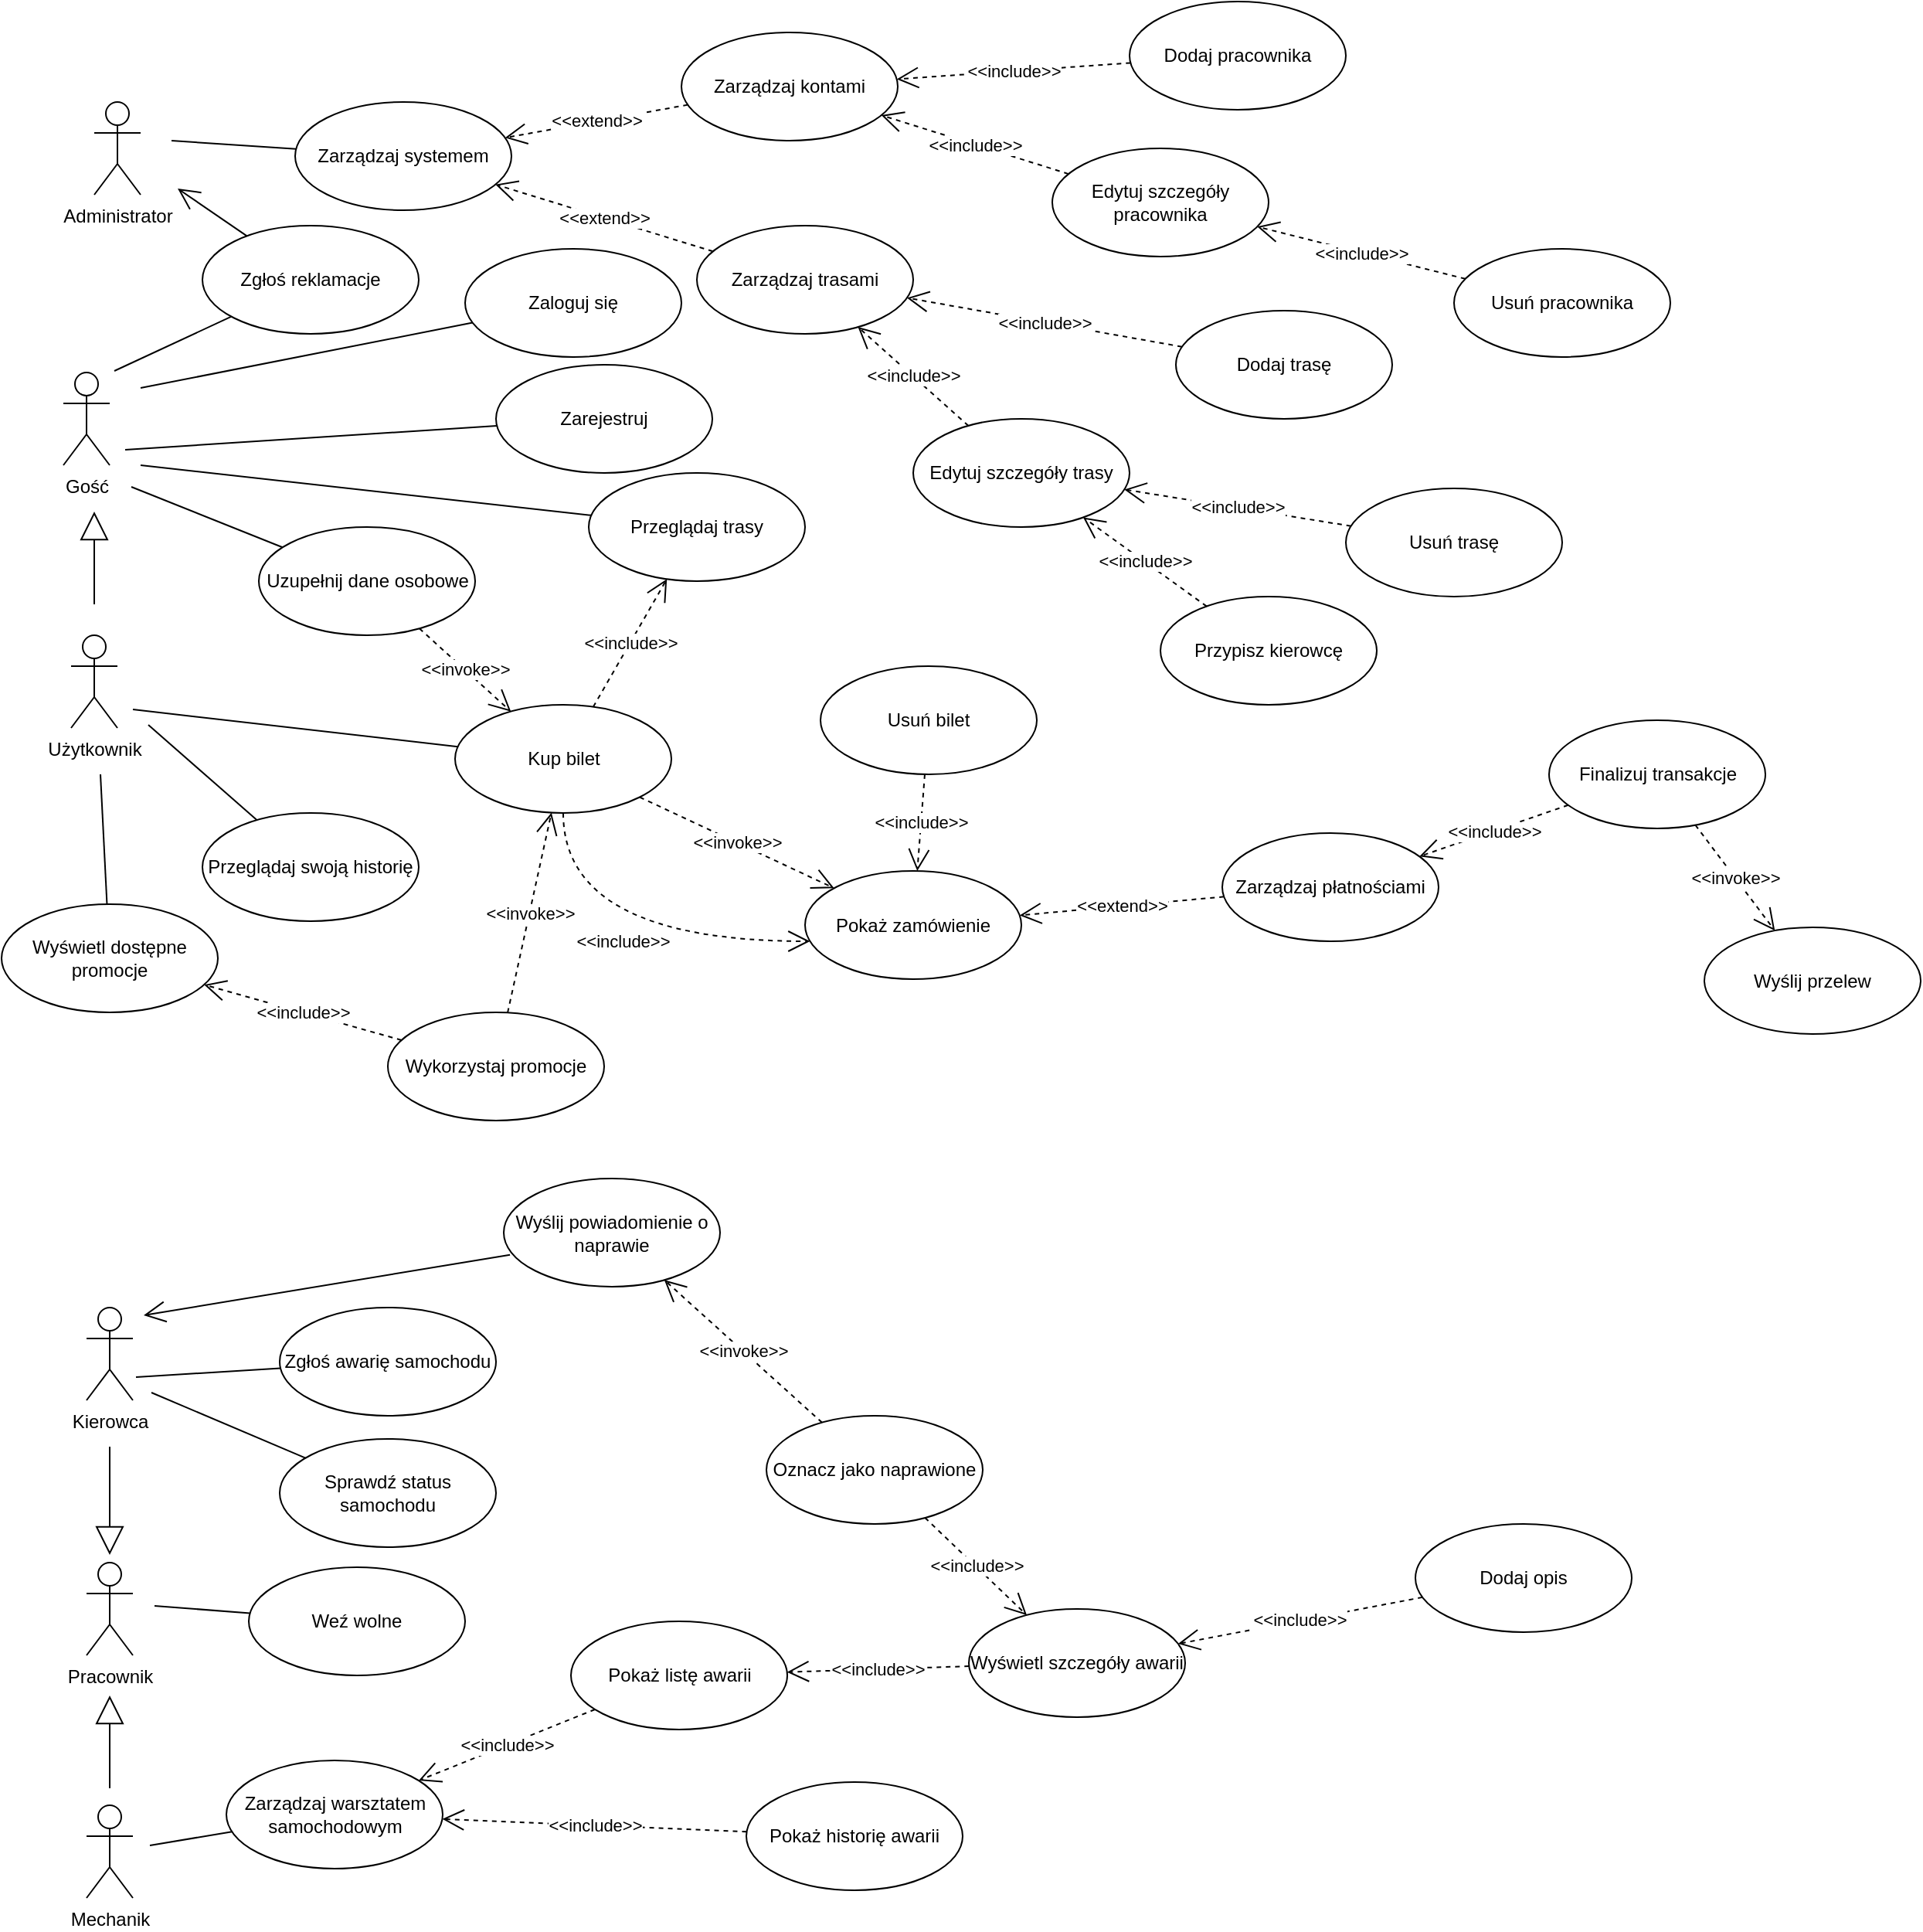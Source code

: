 <mxfile version="10.6.6" type="google"><diagram id="qSRB8l45dOFBIPg_8W_Q" name="Page-1"><mxGraphModel dx="1394" dy="782" grid="0" gridSize="10" guides="1" tooltips="1" connect="1" arrows="1" fold="1" page="1" pageScale="1" pageWidth="1654" pageHeight="2336" math="0" shadow="0"><root><mxCell id="0"/><mxCell id="1" parent="0"/><mxCell id="bXMK8xtjdUBvJK-PAkvn-1" value="Zaloguj się" style="ellipse;whiteSpace=wrap;html=1;" parent="1" vertex="1"><mxGeometry x="360" y="170" width="140" height="70" as="geometry"/></mxCell><mxCell id="bXMK8xtjdUBvJK-PAkvn-2" value="Kierowca" style="shape=umlActor;verticalLabelPosition=bottom;labelBackgroundColor=#ffffff;verticalAlign=top;html=1;" parent="1" vertex="1"><mxGeometry x="115" y="855" width="30" height="60" as="geometry"/></mxCell><mxCell id="bXMK8xtjdUBvJK-PAkvn-8" value="Administrator" style="shape=umlActor;verticalLabelPosition=bottom;labelBackgroundColor=#ffffff;verticalAlign=top;html=1;" parent="1" vertex="1"><mxGeometry x="120" y="75" width="30" height="60" as="geometry"/></mxCell><mxCell id="bXMK8xtjdUBvJK-PAkvn-9" value="Dodaj pracownika" style="ellipse;whiteSpace=wrap;html=1;" parent="1" vertex="1"><mxGeometry x="790" y="10" width="140" height="70" as="geometry"/></mxCell><mxCell id="bXMK8xtjdUBvJK-PAkvn-11" value="Użytkownik" style="shape=umlActor;verticalLabelPosition=bottom;labelBackgroundColor=#ffffff;verticalAlign=top;html=1;" parent="1" vertex="1"><mxGeometry x="105" y="420" width="30" height="60" as="geometry"/></mxCell><mxCell id="bXMK8xtjdUBvJK-PAkvn-17" value="Gość" style="shape=umlActor;verticalLabelPosition=bottom;labelBackgroundColor=#ffffff;verticalAlign=top;html=1;" parent="1" vertex="1"><mxGeometry x="100" y="250" width="30" height="60" as="geometry"/></mxCell><mxCell id="bXMK8xtjdUBvJK-PAkvn-23" value="Zarejestruj" style="ellipse;whiteSpace=wrap;html=1;" parent="1" vertex="1"><mxGeometry x="380" y="245" width="140" height="70" as="geometry"/></mxCell><mxCell id="bXMK8xtjdUBvJK-PAkvn-24" value="Zarządzaj systemem" style="ellipse;whiteSpace=wrap;html=1;" parent="1" vertex="1"><mxGeometry x="250" y="75" width="140" height="70" as="geometry"/></mxCell><mxCell id="bXMK8xtjdUBvJK-PAkvn-25" value="Zarządzaj kontami" style="ellipse;whiteSpace=wrap;html=1;" parent="1" vertex="1"><mxGeometry x="500" y="30" width="140" height="70" as="geometry"/></mxCell><mxCell id="bXMK8xtjdUBvJK-PAkvn-26" value="Zarządzaj trasami" style="ellipse;whiteSpace=wrap;html=1;" parent="1" vertex="1"><mxGeometry x="510" y="155" width="140" height="70" as="geometry"/></mxCell><mxCell id="bXMK8xtjdUBvJK-PAkvn-27" value="Edytuj szczegóły pracownika" style="ellipse;whiteSpace=wrap;html=1;" parent="1" vertex="1"><mxGeometry x="740" y="105" width="140" height="70" as="geometry"/></mxCell><mxCell id="bXMK8xtjdUBvJK-PAkvn-28" value="Usuń pracownika" style="ellipse;whiteSpace=wrap;html=1;" parent="1" vertex="1"><mxGeometry x="1000" y="170" width="140" height="70" as="geometry"/></mxCell><mxCell id="bXMK8xtjdUBvJK-PAkvn-32" value="" style="endArrow=none;html=1;" parent="1" target="bXMK8xtjdUBvJK-PAkvn-24" edge="1"><mxGeometry width="50" height="50" relative="1" as="geometry"><mxPoint x="170" y="100" as="sourcePoint"/><mxPoint x="175" y="260" as="targetPoint"/></mxGeometry></mxCell><mxCell id="bXMK8xtjdUBvJK-PAkvn-33" value="" style="endArrow=none;html=1;" parent="1" target="bXMK8xtjdUBvJK-PAkvn-1" edge="1"><mxGeometry width="50" height="50" relative="1" as="geometry"><mxPoint x="150" y="260" as="sourcePoint"/><mxPoint x="220.614" y="207.874" as="targetPoint"/></mxGeometry></mxCell><mxCell id="bXMK8xtjdUBvJK-PAkvn-34" value="" style="endArrow=none;html=1;" parent="1" target="bXMK8xtjdUBvJK-PAkvn-23" edge="1"><mxGeometry width="50" height="50" relative="1" as="geometry"><mxPoint x="140" y="300" as="sourcePoint"/><mxPoint x="262.317" y="234.829" as="targetPoint"/></mxGeometry></mxCell><mxCell id="bXMK8xtjdUBvJK-PAkvn-35" value="&amp;lt;&amp;lt;extend&amp;gt;&amp;gt;" style="endArrow=open;endSize=12;dashed=1;html=1;" parent="1" source="bXMK8xtjdUBvJK-PAkvn-25" target="bXMK8xtjdUBvJK-PAkvn-24" edge="1"><mxGeometry width="160" relative="1" as="geometry"><mxPoint x="350" y="440" as="sourcePoint"/><mxPoint x="510" y="440" as="targetPoint"/></mxGeometry></mxCell><mxCell id="bXMK8xtjdUBvJK-PAkvn-36" value="&amp;lt;&amp;lt;extend&amp;gt;&amp;gt;" style="endArrow=open;endSize=12;dashed=1;html=1;" parent="1" source="bXMK8xtjdUBvJK-PAkvn-26" target="bXMK8xtjdUBvJK-PAkvn-24" edge="1"><mxGeometry width="160" relative="1" as="geometry"><mxPoint x="514.024" y="86.696" as="sourcePoint"/><mxPoint x="395.837" y="108.11" as="targetPoint"/></mxGeometry></mxCell><mxCell id="bXMK8xtjdUBvJK-PAkvn-37" value="&amp;lt;&amp;lt;include&amp;gt;&amp;gt;" style="endArrow=open;endSize=12;dashed=1;html=1;" parent="1" source="bXMK8xtjdUBvJK-PAkvn-9" target="bXMK8xtjdUBvJK-PAkvn-25" edge="1"><mxGeometry width="160" relative="1" as="geometry"><mxPoint x="170" y="370" as="sourcePoint"/><mxPoint x="330" y="370" as="targetPoint"/></mxGeometry></mxCell><mxCell id="bXMK8xtjdUBvJK-PAkvn-38" value="&amp;lt;&amp;lt;include&amp;gt;&amp;gt;" style="endArrow=open;endSize=12;dashed=1;html=1;" parent="1" source="bXMK8xtjdUBvJK-PAkvn-27" target="bXMK8xtjdUBvJK-PAkvn-25" edge="1"><mxGeometry width="160" relative="1" as="geometry"><mxPoint x="180" y="380" as="sourcePoint"/><mxPoint x="340" y="380" as="targetPoint"/></mxGeometry></mxCell><mxCell id="bXMK8xtjdUBvJK-PAkvn-39" value="&amp;lt;&amp;lt;include&amp;gt;&amp;gt;" style="endArrow=open;endSize=12;dashed=1;html=1;" parent="1" source="bXMK8xtjdUBvJK-PAkvn-28" target="bXMK8xtjdUBvJK-PAkvn-27" edge="1"><mxGeometry width="160" relative="1" as="geometry"><mxPoint x="190" y="390" as="sourcePoint"/><mxPoint x="350" y="390" as="targetPoint"/></mxGeometry></mxCell><mxCell id="bXMK8xtjdUBvJK-PAkvn-40" value="Dodaj trasę" style="ellipse;whiteSpace=wrap;html=1;" parent="1" vertex="1"><mxGeometry x="820" y="210" width="140" height="70" as="geometry"/></mxCell><mxCell id="bXMK8xtjdUBvJK-PAkvn-41" value="Edytuj szczegóły trasy" style="ellipse;whiteSpace=wrap;html=1;" parent="1" vertex="1"><mxGeometry x="650" y="280" width="140" height="70" as="geometry"/></mxCell><mxCell id="bXMK8xtjdUBvJK-PAkvn-42" value="Usuń trasę" style="ellipse;whiteSpace=wrap;html=1;" parent="1" vertex="1"><mxGeometry x="930" y="325" width="140" height="70" as="geometry"/></mxCell><mxCell id="bXMK8xtjdUBvJK-PAkvn-43" value="Przypisz kierowcę" style="ellipse;whiteSpace=wrap;html=1;" parent="1" vertex="1"><mxGeometry x="810" y="395" width="140" height="70" as="geometry"/></mxCell><mxCell id="bXMK8xtjdUBvJK-PAkvn-45" value="&amp;lt;&amp;lt;include&amp;gt;&amp;gt;" style="endArrow=open;endSize=12;dashed=1;html=1;" parent="1" source="bXMK8xtjdUBvJK-PAkvn-41" target="bXMK8xtjdUBvJK-PAkvn-26" edge="1"><mxGeometry width="160" relative="1" as="geometry"><mxPoint x="760.517" y="131.549" as="sourcePoint"/><mxPoint x="639.36" y="93.55" as="targetPoint"/></mxGeometry></mxCell><mxCell id="bXMK8xtjdUBvJK-PAkvn-46" value="&amp;lt;&amp;lt;include&amp;gt;&amp;gt;" style="endArrow=open;endSize=12;dashed=1;html=1;" parent="1" source="bXMK8xtjdUBvJK-PAkvn-40" target="bXMK8xtjdUBvJK-PAkvn-26" edge="1"><mxGeometry width="160" relative="1" as="geometry"><mxPoint x="770.517" y="141.549" as="sourcePoint"/><mxPoint x="649.36" y="103.55" as="targetPoint"/></mxGeometry></mxCell><mxCell id="bXMK8xtjdUBvJK-PAkvn-47" value="&amp;lt;&amp;lt;include&amp;gt;&amp;gt;" style="endArrow=open;endSize=12;dashed=1;html=1;" parent="1" source="bXMK8xtjdUBvJK-PAkvn-42" target="bXMK8xtjdUBvJK-PAkvn-41" edge="1"><mxGeometry width="160" relative="1" as="geometry"><mxPoint x="780.517" y="151.549" as="sourcePoint"/><mxPoint x="659.36" y="113.55" as="targetPoint"/></mxGeometry></mxCell><mxCell id="bXMK8xtjdUBvJK-PAkvn-48" value="&amp;lt;&amp;lt;include&amp;gt;&amp;gt;" style="endArrow=open;endSize=12;dashed=1;html=1;" parent="1" source="bXMK8xtjdUBvJK-PAkvn-43" target="bXMK8xtjdUBvJK-PAkvn-41" edge="1"><mxGeometry width="160" relative="1" as="geometry"><mxPoint x="790.517" y="161.549" as="sourcePoint"/><mxPoint x="669.36" y="123.55" as="targetPoint"/></mxGeometry></mxCell><mxCell id="bXMK8xtjdUBvJK-PAkvn-49" value="" style="endArrow=block;endSize=16;endFill=0;html=1;" parent="1" edge="1"><mxGeometry width="160" relative="1" as="geometry"><mxPoint x="120" y="400" as="sourcePoint"/><mxPoint x="120" y="340" as="targetPoint"/></mxGeometry></mxCell><mxCell id="bXMK8xtjdUBvJK-PAkvn-50" value="Przeglądaj trasy" style="ellipse;whiteSpace=wrap;html=1;" parent="1" vertex="1"><mxGeometry x="440" y="315" width="140" height="70" as="geometry"/></mxCell><mxCell id="bXMK8xtjdUBvJK-PAkvn-51" value="Kup bilet" style="ellipse;whiteSpace=wrap;html=1;" parent="1" vertex="1"><mxGeometry x="353.5" y="465" width="140" height="70" as="geometry"/></mxCell><mxCell id="bXMK8xtjdUBvJK-PAkvn-52" value="Uzupełnij dane osobowe" style="ellipse;whiteSpace=wrap;html=1;" parent="1" vertex="1"><mxGeometry x="226.5" y="350" width="140" height="70" as="geometry"/></mxCell><mxCell id="bXMK8xtjdUBvJK-PAkvn-53" value="" style="endArrow=none;html=1;" parent="1" target="bXMK8xtjdUBvJK-PAkvn-52" edge="1"><mxGeometry width="50" height="50" relative="1" as="geometry"><mxPoint x="144" y="324" as="sourcePoint"/><mxPoint x="280.087" y="306.748" as="targetPoint"/></mxGeometry></mxCell><mxCell id="bXMK8xtjdUBvJK-PAkvn-54" value="&amp;lt;&amp;lt;invoke&amp;gt;&amp;gt;" style="endArrow=open;endSize=12;dashed=1;html=1;" parent="1" source="bXMK8xtjdUBvJK-PAkvn-52" target="bXMK8xtjdUBvJK-PAkvn-51" edge="1"><mxGeometry width="160" relative="1" as="geometry"><mxPoint x="850" y="699.5" as="sourcePoint"/><mxPoint x="1010" y="699.5" as="targetPoint"/></mxGeometry></mxCell><mxCell id="bXMK8xtjdUBvJK-PAkvn-55" value="" style="endArrow=none;html=1;" parent="1" target="bXMK8xtjdUBvJK-PAkvn-51" edge="1"><mxGeometry width="50" height="50" relative="1" as="geometry"><mxPoint x="145" y="468" as="sourcePoint"/><mxPoint x="251.781" y="373.172" as="targetPoint"/></mxGeometry></mxCell><mxCell id="bXMK8xtjdUBvJK-PAkvn-56" value="&amp;lt;&amp;lt;invoke&amp;gt;&amp;gt;" style="endArrow=open;endSize=12;dashed=1;html=1;exitX=1;exitY=1;exitDx=0;exitDy=0;" parent="1" source="bXMK8xtjdUBvJK-PAkvn-51" target="bXMK8xtjdUBvJK-PAkvn-57" edge="1"><mxGeometry width="160" relative="1" as="geometry"><mxPoint x="340.211" y="425.674" as="sourcePoint"/><mxPoint x="515" y="584" as="targetPoint"/></mxGeometry></mxCell><mxCell id="bXMK8xtjdUBvJK-PAkvn-57" value="Pokaż zamówienie" style="ellipse;whiteSpace=wrap;html=1;" parent="1" vertex="1"><mxGeometry x="580" y="572.5" width="140" height="70" as="geometry"/></mxCell><mxCell id="bXMK8xtjdUBvJK-PAkvn-58" value="Usuń bilet" style="ellipse;whiteSpace=wrap;html=1;" parent="1" vertex="1"><mxGeometry x="590" y="440" width="140" height="70" as="geometry"/></mxCell><mxCell id="bXMK8xtjdUBvJK-PAkvn-59" value="Finalizuj transakcje" style="ellipse;whiteSpace=wrap;html=1;" parent="1" vertex="1"><mxGeometry x="1061.5" y="475" width="140" height="70" as="geometry"/></mxCell><mxCell id="bXMK8xtjdUBvJK-PAkvn-60" value="&amp;lt;&amp;lt;include&amp;gt;&amp;gt;" style="endArrow=open;endSize=12;dashed=1;html=1;" parent="1" source="bXMK8xtjdUBvJK-PAkvn-58" target="bXMK8xtjdUBvJK-PAkvn-57" edge="1"><mxGeometry width="160" relative="1" as="geometry"><mxPoint x="729" y="516" as="sourcePoint"/><mxPoint x="624" y="544" as="targetPoint"/></mxGeometry></mxCell><mxCell id="bXMK8xtjdUBvJK-PAkvn-61" value="&amp;lt;&amp;lt;include&amp;gt;&amp;gt;" style="endArrow=open;endSize=12;dashed=1;html=1;edgeStyle=orthogonalEdgeStyle;curved=1;" parent="1" source="bXMK8xtjdUBvJK-PAkvn-51" target="bXMK8xtjdUBvJK-PAkvn-57" edge="1"><mxGeometry width="160" relative="1" as="geometry"><mxPoint x="284" y="554" as="sourcePoint"/><mxPoint x="542" y="651" as="targetPoint"/><Array as="points"><mxPoint x="424" y="618"/></Array></mxGeometry></mxCell><mxCell id="bXMK8xtjdUBvJK-PAkvn-62" value="&amp;lt;&amp;lt;extend&amp;gt;&amp;gt;" style="endArrow=open;endSize=12;dashed=1;html=1;" parent="1" source="bXMK8xtjdUBvJK-PAkvn-63" target="bXMK8xtjdUBvJK-PAkvn-57" edge="1"><mxGeometry width="160" relative="1" as="geometry"><mxPoint x="1112.696" y="621.81" as="sourcePoint"/><mxPoint x="972.063" y="578.386" as="targetPoint"/></mxGeometry></mxCell><mxCell id="bXMK8xtjdUBvJK-PAkvn-63" value="Zarządzaj płatnościami" style="ellipse;whiteSpace=wrap;html=1;" parent="1" vertex="1"><mxGeometry x="850" y="548" width="140" height="70" as="geometry"/></mxCell><mxCell id="bXMK8xtjdUBvJK-PAkvn-66" value="&amp;lt;&amp;lt;include&amp;gt;&amp;gt;" style="endArrow=open;endSize=12;dashed=1;html=1;" parent="1" source="bXMK8xtjdUBvJK-PAkvn-59" target="bXMK8xtjdUBvJK-PAkvn-63" edge="1"><mxGeometry width="160" relative="1" as="geometry"><mxPoint x="1165" y="644" as="sourcePoint"/><mxPoint x="796.642" y="335.71" as="targetPoint"/></mxGeometry></mxCell><mxCell id="bXMK8xtjdUBvJK-PAkvn-67" value="Wyślij przelew" style="ellipse;whiteSpace=wrap;html=1;" parent="1" vertex="1"><mxGeometry x="1162" y="609" width="140" height="69" as="geometry"/></mxCell><mxCell id="bXMK8xtjdUBvJK-PAkvn-68" value="&amp;lt;&amp;lt;invoke&amp;gt;&amp;gt;" style="endArrow=open;endSize=12;dashed=1;html=1;" parent="1" source="bXMK8xtjdUBvJK-PAkvn-59" target="bXMK8xtjdUBvJK-PAkvn-67" edge="1"><mxGeometry width="160" relative="1" as="geometry"><mxPoint x="995" y="796.5" as="sourcePoint"/><mxPoint x="1120.653" y="855.212" as="targetPoint"/></mxGeometry></mxCell><mxCell id="bXMK8xtjdUBvJK-PAkvn-69" value="" style="endArrow=none;html=1;" parent="1" target="bXMK8xtjdUBvJK-PAkvn-50" edge="1"><mxGeometry width="50" height="50" relative="1" as="geometry"><mxPoint x="150" y="310" as="sourcePoint"/><mxPoint x="280.087" y="306.748" as="targetPoint"/></mxGeometry></mxCell><mxCell id="bXMK8xtjdUBvJK-PAkvn-70" value="&amp;lt;&amp;lt;include&amp;gt;&amp;gt;" style="endArrow=open;endSize=12;dashed=1;html=1;" parent="1" source="bXMK8xtjdUBvJK-PAkvn-51" target="bXMK8xtjdUBvJK-PAkvn-50" edge="1"><mxGeometry width="160" relative="1" as="geometry"><mxPoint x="833.981" y="243.365" as="sourcePoint"/><mxPoint x="655.97" y="211.704" as="targetPoint"/></mxGeometry></mxCell><mxCell id="bXMK8xtjdUBvJK-PAkvn-71" value="Przeglądaj swoją historię" style="ellipse;whiteSpace=wrap;html=1;" parent="1" vertex="1"><mxGeometry x="190" y="535" width="140" height="70" as="geometry"/></mxCell><mxCell id="bXMK8xtjdUBvJK-PAkvn-72" value="Wyświetl dostępne promocje" style="ellipse;whiteSpace=wrap;html=1;" parent="1" vertex="1"><mxGeometry x="60" y="594" width="140" height="70" as="geometry"/></mxCell><mxCell id="bXMK8xtjdUBvJK-PAkvn-73" value="&amp;lt;&amp;lt;include&amp;gt;&amp;gt;" style="endArrow=open;endSize=12;dashed=1;html=1;" parent="1" source="bXMK8xtjdUBvJK-PAkvn-76" target="bXMK8xtjdUBvJK-PAkvn-72" edge="1"><mxGeometry width="160" relative="1" as="geometry"><mxPoint x="453" y="741" as="sourcePoint"/><mxPoint x="274" y="719" as="targetPoint"/></mxGeometry></mxCell><mxCell id="bXMK8xtjdUBvJK-PAkvn-74" value="" style="endArrow=none;html=1;" parent="1" target="bXMK8xtjdUBvJK-PAkvn-71" edge="1"><mxGeometry width="50" height="50" relative="1" as="geometry"><mxPoint x="155" y="478" as="sourcePoint"/><mxPoint x="365.284" y="502.148" as="targetPoint"/></mxGeometry></mxCell><mxCell id="bXMK8xtjdUBvJK-PAkvn-75" value="" style="endArrow=none;html=1;" parent="1" target="bXMK8xtjdUBvJK-PAkvn-72" edge="1"><mxGeometry width="50" height="50" relative="1" as="geometry"><mxPoint x="124" y="510" as="sourcePoint"/><mxPoint x="235.306" y="549.601" as="targetPoint"/></mxGeometry></mxCell><mxCell id="bXMK8xtjdUBvJK-PAkvn-76" value="Wykorzystaj promocje" style="ellipse;whiteSpace=wrap;html=1;" parent="1" vertex="1"><mxGeometry x="310" y="664" width="140" height="70" as="geometry"/></mxCell><mxCell id="bXMK8xtjdUBvJK-PAkvn-77" value="&amp;lt;&amp;lt;invoke&amp;gt;&amp;gt;" style="endArrow=open;endSize=12;dashed=1;html=1;" parent="1" source="bXMK8xtjdUBvJK-PAkvn-76" target="bXMK8xtjdUBvJK-PAkvn-51" edge="1"><mxGeometry width="160" relative="1" as="geometry"><mxPoint x="483" y="535" as="sourcePoint"/><mxPoint x="483" y="690" as="targetPoint"/></mxGeometry></mxCell><mxCell id="bXMK8xtjdUBvJK-PAkvn-78" value="Mechanik" style="shape=umlActor;verticalLabelPosition=bottom;labelBackgroundColor=#ffffff;verticalAlign=top;html=1;" parent="1" vertex="1"><mxGeometry x="115" y="1177" width="30" height="60" as="geometry"/></mxCell><mxCell id="bXMK8xtjdUBvJK-PAkvn-85" value="Weź wolne" style="ellipse;whiteSpace=wrap;html=1;" parent="1" vertex="1"><mxGeometry x="220" y="1023" width="140" height="70" as="geometry"/></mxCell><mxCell id="bXMK8xtjdUBvJK-PAkvn-86" value="Zgłoś reklamacje" style="ellipse;whiteSpace=wrap;html=1;" parent="1" vertex="1"><mxGeometry x="190" y="155" width="140" height="70" as="geometry"/></mxCell><mxCell id="bXMK8xtjdUBvJK-PAkvn-87" value="" style="endArrow=none;html=1;" parent="1" target="bXMK8xtjdUBvJK-PAkvn-86" edge="1"><mxGeometry width="50" height="50" relative="1" as="geometry"><mxPoint x="133" y="249" as="sourcePoint"/><mxPoint x="260.614" y="115.374" as="targetPoint"/></mxGeometry></mxCell><mxCell id="bXMK8xtjdUBvJK-PAkvn-88" value="" style="endArrow=open;endFill=1;endSize=12;html=1;" parent="1" source="bXMK8xtjdUBvJK-PAkvn-86" edge="1"><mxGeometry width="160" relative="1" as="geometry"><mxPoint x="183" y="34" as="sourcePoint"/><mxPoint x="174" y="131" as="targetPoint"/></mxGeometry></mxCell><mxCell id="bXMK8xtjdUBvJK-PAkvn-89" value="Pracownik" style="shape=umlActor;verticalLabelPosition=bottom;labelBackgroundColor=#ffffff;verticalAlign=top;html=1;" parent="1" vertex="1"><mxGeometry x="115" y="1020" width="30" height="60" as="geometry"/></mxCell><mxCell id="bXMK8xtjdUBvJK-PAkvn-90" value="" style="endArrow=block;endSize=16;endFill=0;html=1;" parent="1" edge="1"><mxGeometry width="160" relative="1" as="geometry"><mxPoint x="130" y="1166" as="sourcePoint"/><mxPoint x="130" y="1106" as="targetPoint"/></mxGeometry></mxCell><mxCell id="bXMK8xtjdUBvJK-PAkvn-91" value="" style="endArrow=block;endSize=16;endFill=0;html=1;" parent="1" edge="1"><mxGeometry width="160" relative="1" as="geometry"><mxPoint x="130" y="945" as="sourcePoint"/><mxPoint x="130" y="1015" as="targetPoint"/></mxGeometry></mxCell><mxCell id="bXMK8xtjdUBvJK-PAkvn-92" value="Zgłoś awarię samochodu" style="ellipse;whiteSpace=wrap;html=1;" parent="1" vertex="1"><mxGeometry x="240" y="855" width="140" height="70" as="geometry"/></mxCell><mxCell id="bXMK8xtjdUBvJK-PAkvn-93" value="Zarządzaj warsztatem samochodowym" style="ellipse;whiteSpace=wrap;html=1;" parent="1" vertex="1"><mxGeometry x="205.5" y="1148" width="140" height="70" as="geometry"/></mxCell><mxCell id="bXMK8xtjdUBvJK-PAkvn-95" value="" style="endArrow=none;html=1;" parent="1" target="bXMK8xtjdUBvJK-PAkvn-85" edge="1"><mxGeometry width="50" height="50" relative="1" as="geometry"><mxPoint x="159" y="1048" as="sourcePoint"/><mxPoint x="466.236" y="957.011" as="targetPoint"/></mxGeometry></mxCell><mxCell id="bXMK8xtjdUBvJK-PAkvn-96" value="" style="endArrow=none;html=1;" parent="1" target="bXMK8xtjdUBvJK-PAkvn-92" edge="1"><mxGeometry width="50" height="50" relative="1" as="geometry"><mxPoint x="147" y="900" as="sourcePoint"/><mxPoint x="236.567" y="1056.531" as="targetPoint"/></mxGeometry></mxCell><mxCell id="bXMK8xtjdUBvJK-PAkvn-97" value="" style="endArrow=none;html=1;" parent="1" target="bXMK8xtjdUBvJK-PAkvn-93" edge="1"><mxGeometry width="50" height="50" relative="1" as="geometry"><mxPoint x="156" y="1203" as="sourcePoint"/><mxPoint x="246.567" y="1066.531" as="targetPoint"/></mxGeometry></mxCell><mxCell id="bXMK8xtjdUBvJK-PAkvn-98" value="Pokaż listę awarii" style="ellipse;whiteSpace=wrap;html=1;" parent="1" vertex="1"><mxGeometry x="428.5" y="1058" width="140" height="70" as="geometry"/></mxCell><mxCell id="bXMK8xtjdUBvJK-PAkvn-99" value="Pokaż historię awarii" style="ellipse;whiteSpace=wrap;html=1;" parent="1" vertex="1"><mxGeometry x="542" y="1162" width="140" height="70" as="geometry"/></mxCell><mxCell id="bXMK8xtjdUBvJK-PAkvn-100" value="Wyświetl szczegóły awarii" style="ellipse;whiteSpace=wrap;html=1;" parent="1" vertex="1"><mxGeometry x="686" y="1050" width="140" height="70" as="geometry"/></mxCell><mxCell id="bXMK8xtjdUBvJK-PAkvn-101" value="Dodaj opis" style="ellipse;whiteSpace=wrap;html=1;" parent="1" vertex="1"><mxGeometry x="975" y="995" width="140" height="70" as="geometry"/></mxCell><mxCell id="bXMK8xtjdUBvJK-PAkvn-102" value="Oznacz jako naprawione" style="ellipse;whiteSpace=wrap;html=1;" parent="1" vertex="1"><mxGeometry x="555" y="925" width="140" height="70" as="geometry"/></mxCell><mxCell id="bXMK8xtjdUBvJK-PAkvn-103" value="&amp;lt;&amp;lt;include&amp;gt;&amp;gt;" style="endArrow=open;endSize=12;dashed=1;html=1;" parent="1" source="bXMK8xtjdUBvJK-PAkvn-98" target="bXMK8xtjdUBvJK-PAkvn-93" edge="1"><mxGeometry width="160" relative="1" as="geometry"><mxPoint x="573.748" y="903.058" as="sourcePoint"/><mxPoint x="446.075" y="867.101" as="targetPoint"/></mxGeometry></mxCell><mxCell id="bXMK8xtjdUBvJK-PAkvn-104" value="&amp;lt;&amp;lt;include&amp;gt;&amp;gt;" style="endArrow=open;endSize=12;dashed=1;html=1;" parent="1" source="bXMK8xtjdUBvJK-PAkvn-99" target="bXMK8xtjdUBvJK-PAkvn-93" edge="1"><mxGeometry width="160" relative="1" as="geometry"><mxPoint x="573.748" y="1201.058" as="sourcePoint"/><mxPoint x="446.075" y="1165.101" as="targetPoint"/></mxGeometry></mxCell><mxCell id="bXMK8xtjdUBvJK-PAkvn-105" value="&amp;lt;&amp;lt;include&amp;gt;&amp;gt;" style="endArrow=open;endSize=12;dashed=1;html=1;" parent="1" source="bXMK8xtjdUBvJK-PAkvn-100" target="bXMK8xtjdUBvJK-PAkvn-98" edge="1"><mxGeometry width="160" relative="1" as="geometry"><mxPoint x="348.748" y="712.058" as="sourcePoint"/><mxPoint x="221.075" y="676.101" as="targetPoint"/></mxGeometry></mxCell><mxCell id="bXMK8xtjdUBvJK-PAkvn-106" value="&amp;lt;&amp;lt;include&amp;gt;&amp;gt;" style="endArrow=open;endSize=12;dashed=1;html=1;" parent="1" source="bXMK8xtjdUBvJK-PAkvn-101" target="bXMK8xtjdUBvJK-PAkvn-100" edge="1"><mxGeometry width="160" relative="1" as="geometry"><mxPoint x="358.748" y="722.058" as="sourcePoint"/><mxPoint x="231.075" y="686.101" as="targetPoint"/></mxGeometry></mxCell><mxCell id="bXMK8xtjdUBvJK-PAkvn-107" value="&amp;lt;&amp;lt;include&amp;gt;&amp;gt;" style="endArrow=open;endSize=12;dashed=1;html=1;" parent="1" source="bXMK8xtjdUBvJK-PAkvn-102" target="bXMK8xtjdUBvJK-PAkvn-100" edge="1"><mxGeometry width="160" relative="1" as="geometry"><mxPoint x="368.748" y="732.058" as="sourcePoint"/><mxPoint x="241.075" y="696.101" as="targetPoint"/></mxGeometry></mxCell><mxCell id="bXMK8xtjdUBvJK-PAkvn-109" value="&amp;lt;&amp;lt;invoke&amp;gt;&amp;gt;" style="endArrow=open;endSize=12;dashed=1;html=1;" parent="1" source="bXMK8xtjdUBvJK-PAkvn-102" target="bXMK8xtjdUBvJK-PAkvn-110" edge="1"><mxGeometry width="160" relative="1" as="geometry"><mxPoint x="589.927" y="890.198" as="sourcePoint"/><mxPoint x="618.481" y="760.797" as="targetPoint"/></mxGeometry></mxCell><mxCell id="bXMK8xtjdUBvJK-PAkvn-110" value="Wyślij powiadomienie o naprawie" style="ellipse;whiteSpace=wrap;html=1;" parent="1" vertex="1"><mxGeometry x="385" y="771.5" width="140" height="70" as="geometry"/></mxCell><mxCell id="bXMK8xtjdUBvJK-PAkvn-111" value="" style="endArrow=open;endFill=1;endSize=12;html=1;exitX=0.029;exitY=0.705;exitDx=0;exitDy=0;exitPerimeter=0;" parent="1" source="bXMK8xtjdUBvJK-PAkvn-110" edge="1"><mxGeometry width="160" relative="1" as="geometry"><mxPoint x="390.271" y="830.215" as="sourcePoint"/><mxPoint x="152" y="860" as="targetPoint"/></mxGeometry></mxCell><mxCell id="bXMK8xtjdUBvJK-PAkvn-112" value="" style="endArrow=none;html=1;" parent="1" target="bXMK8xtjdUBvJK-PAkvn-113" edge="1"><mxGeometry width="50" height="50" relative="1" as="geometry"><mxPoint x="157" y="910" as="sourcePoint"/><mxPoint x="203" y="946" as="targetPoint"/></mxGeometry></mxCell><mxCell id="bXMK8xtjdUBvJK-PAkvn-113" value="Sprawdź status samochodu" style="ellipse;whiteSpace=wrap;html=1;" parent="1" vertex="1"><mxGeometry x="240" y="940" width="140" height="70" as="geometry"/></mxCell></root></mxGraphModel></diagram></mxfile>
